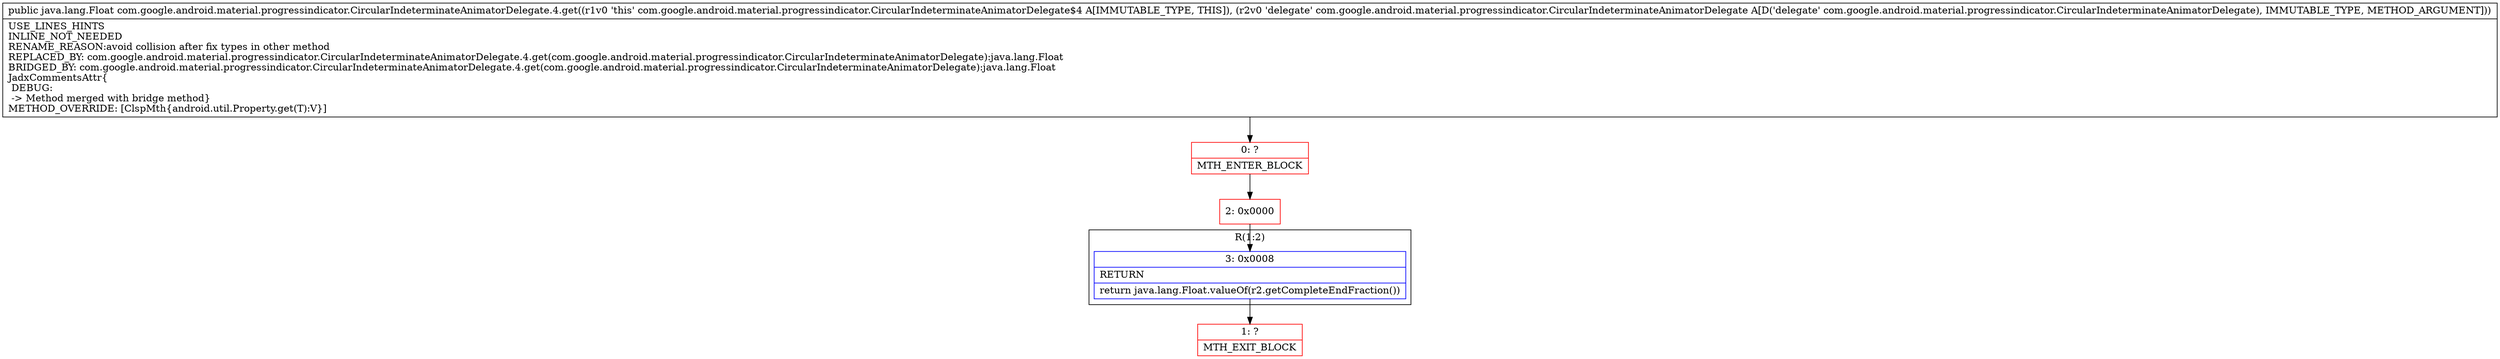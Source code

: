 digraph "CFG forcom.google.android.material.progressindicator.CircularIndeterminateAnimatorDelegate.4.get(Lcom\/google\/android\/material\/progressindicator\/CircularIndeterminateAnimatorDelegate;)Ljava\/lang\/Float;" {
subgraph cluster_Region_1655257958 {
label = "R(1:2)";
node [shape=record,color=blue];
Node_3 [shape=record,label="{3\:\ 0x0008|RETURN\l|return java.lang.Float.valueOf(r2.getCompleteEndFraction())\l}"];
}
Node_0 [shape=record,color=red,label="{0\:\ ?|MTH_ENTER_BLOCK\l}"];
Node_2 [shape=record,color=red,label="{2\:\ 0x0000}"];
Node_1 [shape=record,color=red,label="{1\:\ ?|MTH_EXIT_BLOCK\l}"];
MethodNode[shape=record,label="{public java.lang.Float com.google.android.material.progressindicator.CircularIndeterminateAnimatorDelegate.4.get((r1v0 'this' com.google.android.material.progressindicator.CircularIndeterminateAnimatorDelegate$4 A[IMMUTABLE_TYPE, THIS]), (r2v0 'delegate' com.google.android.material.progressindicator.CircularIndeterminateAnimatorDelegate A[D('delegate' com.google.android.material.progressindicator.CircularIndeterminateAnimatorDelegate), IMMUTABLE_TYPE, METHOD_ARGUMENT]))  | USE_LINES_HINTS\lINLINE_NOT_NEEDED\lRENAME_REASON:avoid collision after fix types in other method\lREPLACED_BY: com.google.android.material.progressindicator.CircularIndeterminateAnimatorDelegate.4.get(com.google.android.material.progressindicator.CircularIndeterminateAnimatorDelegate):java.lang.Float\lBRIDGED_BY: com.google.android.material.progressindicator.CircularIndeterminateAnimatorDelegate.4.get(com.google.android.material.progressindicator.CircularIndeterminateAnimatorDelegate):java.lang.Float\lJadxCommentsAttr\{\l DEBUG: \l \-\> Method merged with bridge method\}\lMETHOD_OVERRIDE: [ClspMth\{android.util.Property.get(T):V\}]\l}"];
MethodNode -> Node_0;Node_3 -> Node_1;
Node_0 -> Node_2;
Node_2 -> Node_3;
}

